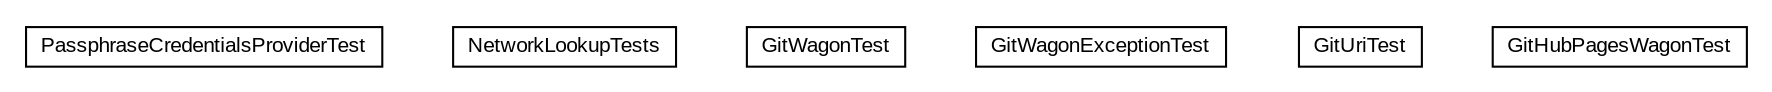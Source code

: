 #!/usr/local/bin/dot
#
# Class diagram 
# Generated by UMLGraph version R5_6-24-gf6e263 (http://www.umlgraph.org/)
#

digraph G {
	edge [fontname="arial",fontsize=10,labelfontname="arial",labelfontsize=10];
	node [fontname="arial",fontsize=10,shape=plaintext];
	nodesep=0.25;
	ranksep=0.5;
	// net.trajano.wagon.git.test.PassphraseCredentialsProviderTest
	c0 [label=<<table title="net.trajano.wagon.git.test.PassphraseCredentialsProviderTest" border="0" cellborder="1" cellspacing="0" cellpadding="2" port="p" href="./PassphraseCredentialsProviderTest.html">
		<tr><td><table border="0" cellspacing="0" cellpadding="1">
<tr><td align="center" balign="center"> PassphraseCredentialsProviderTest </td></tr>
		</table></td></tr>
		</table>>, URL="./PassphraseCredentialsProviderTest.html", fontname="arial", fontcolor="black", fontsize=10.0];
	// net.trajano.wagon.git.test.NetworkLookupTests
	c1 [label=<<table title="net.trajano.wagon.git.test.NetworkLookupTests" border="0" cellborder="1" cellspacing="0" cellpadding="2" port="p" href="./NetworkLookupTests.html">
		<tr><td><table border="0" cellspacing="0" cellpadding="1">
<tr><td align="center" balign="center"> NetworkLookupTests </td></tr>
		</table></td></tr>
		</table>>, URL="./NetworkLookupTests.html", fontname="arial", fontcolor="black", fontsize=10.0];
	// net.trajano.wagon.git.test.GitWagonTest
	c2 [label=<<table title="net.trajano.wagon.git.test.GitWagonTest" border="0" cellborder="1" cellspacing="0" cellpadding="2" port="p" href="./GitWagonTest.html">
		<tr><td><table border="0" cellspacing="0" cellpadding="1">
<tr><td align="center" balign="center"> GitWagonTest </td></tr>
		</table></td></tr>
		</table>>, URL="./GitWagonTest.html", fontname="arial", fontcolor="black", fontsize=10.0];
	// net.trajano.wagon.git.test.GitWagonExceptionTest
	c3 [label=<<table title="net.trajano.wagon.git.test.GitWagonExceptionTest" border="0" cellborder="1" cellspacing="0" cellpadding="2" port="p" href="./GitWagonExceptionTest.html">
		<tr><td><table border="0" cellspacing="0" cellpadding="1">
<tr><td align="center" balign="center"> GitWagonExceptionTest </td></tr>
		</table></td></tr>
		</table>>, URL="./GitWagonExceptionTest.html", fontname="arial", fontcolor="black", fontsize=10.0];
	// net.trajano.wagon.git.test.GitUriTest
	c4 [label=<<table title="net.trajano.wagon.git.test.GitUriTest" border="0" cellborder="1" cellspacing="0" cellpadding="2" port="p" href="./GitUriTest.html">
		<tr><td><table border="0" cellspacing="0" cellpadding="1">
<tr><td align="center" balign="center"> GitUriTest </td></tr>
		</table></td></tr>
		</table>>, URL="./GitUriTest.html", fontname="arial", fontcolor="black", fontsize=10.0];
	// net.trajano.wagon.git.test.GitHubPagesWagonTest
	c5 [label=<<table title="net.trajano.wagon.git.test.GitHubPagesWagonTest" border="0" cellborder="1" cellspacing="0" cellpadding="2" port="p" href="./GitHubPagesWagonTest.html">
		<tr><td><table border="0" cellspacing="0" cellpadding="1">
<tr><td align="center" balign="center"> GitHubPagesWagonTest </td></tr>
		</table></td></tr>
		</table>>, URL="./GitHubPagesWagonTest.html", fontname="arial", fontcolor="black", fontsize=10.0];
}

